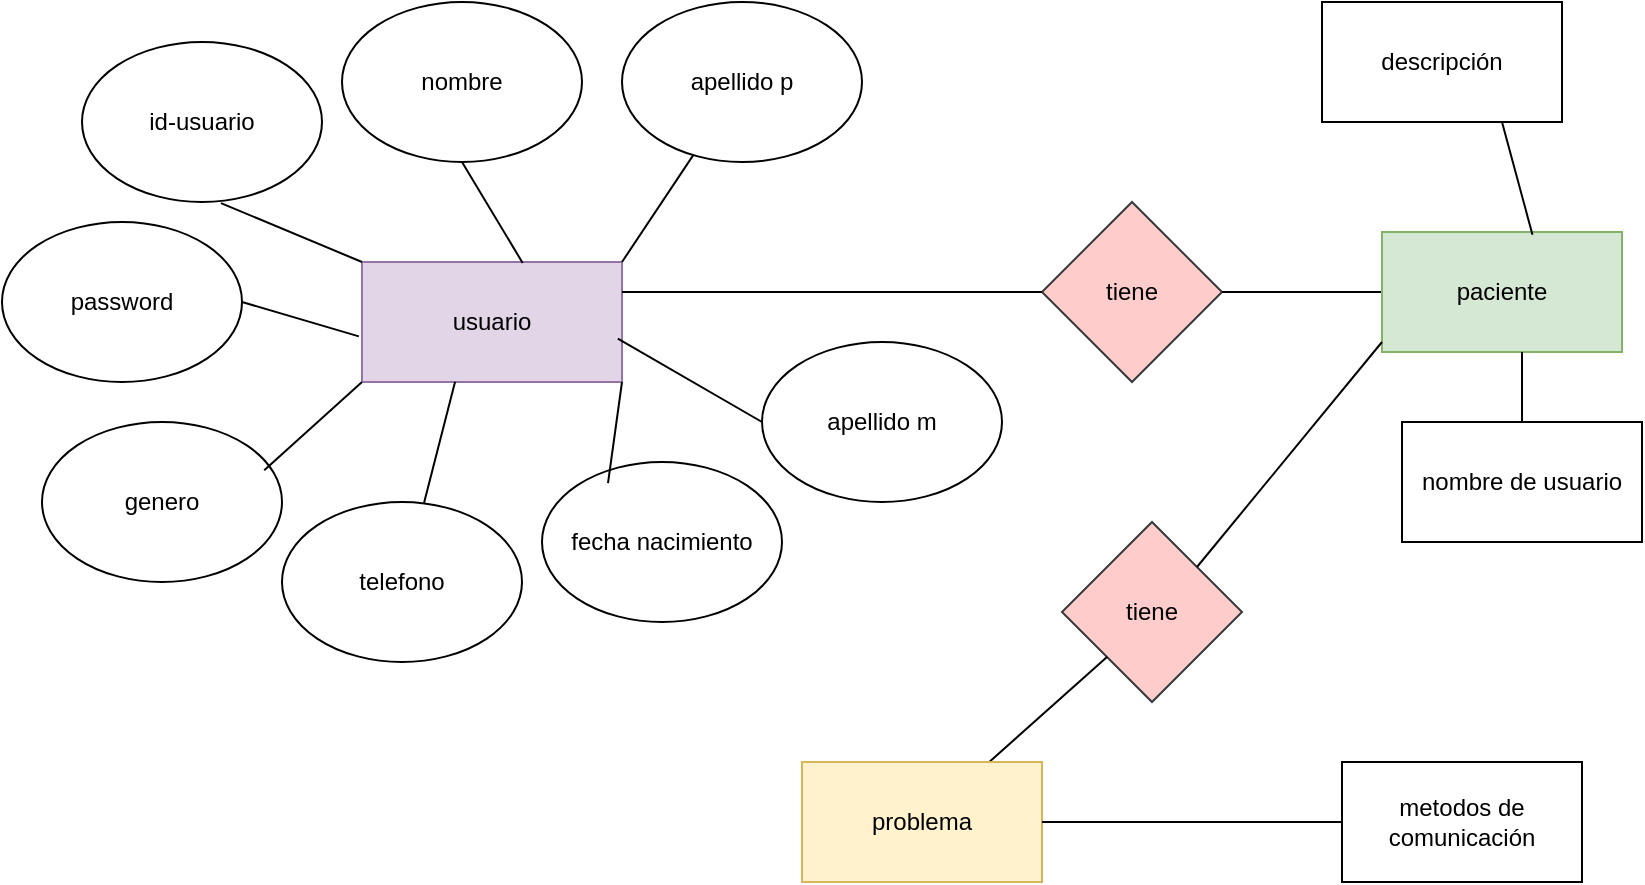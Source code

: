 <mxfile version="24.0.5" type="github">
  <diagram id="R2lEEEUBdFMjLlhIrx00" name="Page-1">
    <mxGraphModel dx="880" dy="460" grid="1" gridSize="10" guides="1" tooltips="1" connect="1" arrows="1" fold="1" page="1" pageScale="1" pageWidth="850" pageHeight="1100" math="0" shadow="0" extFonts="Permanent Marker^https://fonts.googleapis.com/css?family=Permanent+Marker">
      <root>
        <mxCell id="0" />
        <mxCell id="1" parent="0" />
        <mxCell id="g1nRtA0NU_f3aGXsN1He-1" value="usuario" style="rounded=0;whiteSpace=wrap;html=1;fillColor=#e1d5e7;strokeColor=#9673a6;" vertex="1" parent="1">
          <mxGeometry x="180" y="160" width="130" height="60" as="geometry" />
        </mxCell>
        <mxCell id="g1nRtA0NU_f3aGXsN1He-2" value="genero" style="ellipse;whiteSpace=wrap;html=1;" vertex="1" parent="1">
          <mxGeometry x="20" y="240" width="120" height="80" as="geometry" />
        </mxCell>
        <mxCell id="g1nRtA0NU_f3aGXsN1He-3" value="apellido p" style="ellipse;whiteSpace=wrap;html=1;" vertex="1" parent="1">
          <mxGeometry x="310" y="30" width="120" height="80" as="geometry" />
        </mxCell>
        <mxCell id="g1nRtA0NU_f3aGXsN1He-4" value="apellido m" style="ellipse;whiteSpace=wrap;html=1;" vertex="1" parent="1">
          <mxGeometry x="380" y="200" width="120" height="80" as="geometry" />
        </mxCell>
        <mxCell id="g1nRtA0NU_f3aGXsN1He-5" value="nombre" style="ellipse;whiteSpace=wrap;html=1;" vertex="1" parent="1">
          <mxGeometry x="170" y="30" width="120" height="80" as="geometry" />
        </mxCell>
        <mxCell id="g1nRtA0NU_f3aGXsN1He-6" value="telefono" style="ellipse;whiteSpace=wrap;html=1;" vertex="1" parent="1">
          <mxGeometry x="140" y="280" width="120" height="80" as="geometry" />
        </mxCell>
        <mxCell id="g1nRtA0NU_f3aGXsN1He-7" value="fecha nacimiento" style="ellipse;whiteSpace=wrap;html=1;" vertex="1" parent="1">
          <mxGeometry x="270" y="260" width="120" height="80" as="geometry" />
        </mxCell>
        <mxCell id="g1nRtA0NU_f3aGXsN1He-8" value="password" style="ellipse;whiteSpace=wrap;html=1;" vertex="1" parent="1">
          <mxGeometry y="140" width="120" height="80" as="geometry" />
        </mxCell>
        <mxCell id="g1nRtA0NU_f3aGXsN1He-9" value="id-usuario" style="ellipse;whiteSpace=wrap;html=1;" vertex="1" parent="1">
          <mxGeometry x="40" y="50" width="120" height="80" as="geometry" />
        </mxCell>
        <mxCell id="g1nRtA0NU_f3aGXsN1He-13" value="" style="endArrow=none;html=1;rounded=0;exitX=0.984;exitY=0.638;exitDx=0;exitDy=0;exitPerimeter=0;entryX=0;entryY=0.5;entryDx=0;entryDy=0;" edge="1" parent="1" source="g1nRtA0NU_f3aGXsN1He-1" target="g1nRtA0NU_f3aGXsN1He-4">
          <mxGeometry width="50" height="50" relative="1" as="geometry">
            <mxPoint x="305" y="192.62" as="sourcePoint" />
            <mxPoint x="370.427" y="187.386" as="targetPoint" />
          </mxGeometry>
        </mxCell>
        <mxCell id="g1nRtA0NU_f3aGXsN1He-14" value="" style="endArrow=none;html=1;rounded=0;entryX=0.358;entryY=0.997;entryDx=0;entryDy=0;entryPerimeter=0;exitX=0.592;exitY=0.004;exitDx=0;exitDy=0;exitPerimeter=0;" edge="1" parent="1" source="g1nRtA0NU_f3aGXsN1He-6" target="g1nRtA0NU_f3aGXsN1He-1">
          <mxGeometry width="50" height="50" relative="1" as="geometry">
            <mxPoint x="200" y="280" as="sourcePoint" />
            <mxPoint x="250" y="230" as="targetPoint" />
          </mxGeometry>
        </mxCell>
        <mxCell id="g1nRtA0NU_f3aGXsN1He-15" value="" style="endArrow=none;html=1;rounded=0;" edge="1" parent="1" target="g1nRtA0NU_f3aGXsN1He-3">
          <mxGeometry width="50" height="50" relative="1" as="geometry">
            <mxPoint x="310" y="160" as="sourcePoint" />
            <mxPoint x="360" y="110" as="targetPoint" />
          </mxGeometry>
        </mxCell>
        <mxCell id="g1nRtA0NU_f3aGXsN1He-16" value="" style="endArrow=none;html=1;rounded=0;exitX=0.618;exitY=0.008;exitDx=0;exitDy=0;exitPerimeter=0;entryX=0.5;entryY=1;entryDx=0;entryDy=0;" edge="1" parent="1" source="g1nRtA0NU_f3aGXsN1He-1" target="g1nRtA0NU_f3aGXsN1He-5">
          <mxGeometry width="50" height="50" relative="1" as="geometry">
            <mxPoint x="230" y="160" as="sourcePoint" />
            <mxPoint x="280" y="110" as="targetPoint" />
          </mxGeometry>
        </mxCell>
        <mxCell id="g1nRtA0NU_f3aGXsN1He-17" value="" style="endArrow=none;html=1;rounded=0;entryX=0;entryY=1;entryDx=0;entryDy=0;exitX=0.926;exitY=0.302;exitDx=0;exitDy=0;exitPerimeter=0;" edge="1" parent="1" source="g1nRtA0NU_f3aGXsN1He-2" target="g1nRtA0NU_f3aGXsN1He-1">
          <mxGeometry width="50" height="50" relative="1" as="geometry">
            <mxPoint x="130" y="260" as="sourcePoint" />
            <mxPoint x="180" y="210" as="targetPoint" />
          </mxGeometry>
        </mxCell>
        <mxCell id="g1nRtA0NU_f3aGXsN1He-18" value="" style="endArrow=none;html=1;rounded=0;entryX=-0.012;entryY=0.62;entryDx=0;entryDy=0;entryPerimeter=0;" edge="1" parent="1" target="g1nRtA0NU_f3aGXsN1He-1">
          <mxGeometry width="50" height="50" relative="1" as="geometry">
            <mxPoint x="120" y="180" as="sourcePoint" />
            <mxPoint x="170" y="130" as="targetPoint" />
          </mxGeometry>
        </mxCell>
        <mxCell id="g1nRtA0NU_f3aGXsN1He-24" value="" style="endArrow=none;html=1;rounded=0;entryX=1;entryY=1;entryDx=0;entryDy=0;exitX=0.275;exitY=0.132;exitDx=0;exitDy=0;exitPerimeter=0;" edge="1" parent="1" source="g1nRtA0NU_f3aGXsN1He-7" target="g1nRtA0NU_f3aGXsN1He-1">
          <mxGeometry width="50" height="50" relative="1" as="geometry">
            <mxPoint x="320" y="260" as="sourcePoint" />
            <mxPoint x="370" y="210" as="targetPoint" />
          </mxGeometry>
        </mxCell>
        <mxCell id="g1nRtA0NU_f3aGXsN1He-25" value="" style="endArrow=none;html=1;rounded=0;exitX=0;exitY=0;exitDx=0;exitDy=0;entryX=0.579;entryY=1.007;entryDx=0;entryDy=0;entryPerimeter=0;" edge="1" parent="1" source="g1nRtA0NU_f3aGXsN1He-1" target="g1nRtA0NU_f3aGXsN1He-9">
          <mxGeometry width="50" height="50" relative="1" as="geometry">
            <mxPoint x="130" y="160" as="sourcePoint" />
            <mxPoint x="180" y="110" as="targetPoint" />
          </mxGeometry>
        </mxCell>
        <mxCell id="g1nRtA0NU_f3aGXsN1He-26" value="tiene" style="rhombus;whiteSpace=wrap;html=1;fillColor=#ffcccc;strokeColor=#36393d;" vertex="1" parent="1">
          <mxGeometry x="520" y="130" width="90" height="90" as="geometry" />
        </mxCell>
        <mxCell id="g1nRtA0NU_f3aGXsN1He-28" value="" style="endArrow=none;html=1;rounded=0;entryX=0;entryY=0.5;entryDx=0;entryDy=0;exitX=1;exitY=0.25;exitDx=0;exitDy=0;" edge="1" parent="1" source="g1nRtA0NU_f3aGXsN1He-1" target="g1nRtA0NU_f3aGXsN1He-26">
          <mxGeometry width="50" height="50" relative="1" as="geometry">
            <mxPoint x="415" y="180" as="sourcePoint" />
            <mxPoint x="465" y="130" as="targetPoint" />
          </mxGeometry>
        </mxCell>
        <mxCell id="g1nRtA0NU_f3aGXsN1He-31" value="" style="endArrow=none;html=1;rounded=0;exitX=1;exitY=0.5;exitDx=0;exitDy=0;" edge="1" parent="1" source="g1nRtA0NU_f3aGXsN1He-26" target="g1nRtA0NU_f3aGXsN1He-32">
          <mxGeometry width="50" height="50" relative="1" as="geometry">
            <mxPoint x="640" y="170" as="sourcePoint" />
            <mxPoint x="680" y="130" as="targetPoint" />
          </mxGeometry>
        </mxCell>
        <mxCell id="g1nRtA0NU_f3aGXsN1He-32" value="paciente" style="rounded=0;whiteSpace=wrap;html=1;fillColor=#d5e8d4;strokeColor=#82b366;" vertex="1" parent="1">
          <mxGeometry x="690" y="145" width="120" height="60" as="geometry" />
        </mxCell>
        <mxCell id="g1nRtA0NU_f3aGXsN1He-33" value="descripción" style="rounded=0;whiteSpace=wrap;html=1;" vertex="1" parent="1">
          <mxGeometry x="660" y="30" width="120" height="60" as="geometry" />
        </mxCell>
        <mxCell id="g1nRtA0NU_f3aGXsN1He-34" value="nombre de usuario" style="rounded=0;whiteSpace=wrap;html=1;" vertex="1" parent="1">
          <mxGeometry x="700" y="240" width="120" height="60" as="geometry" />
        </mxCell>
        <mxCell id="g1nRtA0NU_f3aGXsN1He-35" value="" style="endArrow=none;html=1;rounded=0;exitX=0.627;exitY=0.023;exitDx=0;exitDy=0;exitPerimeter=0;entryX=0.75;entryY=1;entryDx=0;entryDy=0;" edge="1" parent="1" source="g1nRtA0NU_f3aGXsN1He-32" target="g1nRtA0NU_f3aGXsN1He-33">
          <mxGeometry width="50" height="50" relative="1" as="geometry">
            <mxPoint x="700" y="145" as="sourcePoint" />
            <mxPoint x="750" y="95" as="targetPoint" />
          </mxGeometry>
        </mxCell>
        <mxCell id="g1nRtA0NU_f3aGXsN1He-36" value="" style="endArrow=none;html=1;rounded=0;exitX=0.5;exitY=0;exitDx=0;exitDy=0;" edge="1" parent="1" source="g1nRtA0NU_f3aGXsN1He-34">
          <mxGeometry width="50" height="50" relative="1" as="geometry">
            <mxPoint x="710" y="255" as="sourcePoint" />
            <mxPoint x="760" y="205" as="targetPoint" />
          </mxGeometry>
        </mxCell>
        <mxCell id="g1nRtA0NU_f3aGXsN1He-37" value="tiene" style="rhombus;whiteSpace=wrap;html=1;fillColor=#ffcccc;strokeColor=#36393d;" vertex="1" parent="1">
          <mxGeometry x="530" y="290" width="90" height="90" as="geometry" />
        </mxCell>
        <mxCell id="g1nRtA0NU_f3aGXsN1He-38" value="" style="endArrow=none;html=1;rounded=0;exitX=1;exitY=0;exitDx=0;exitDy=0;" edge="1" parent="1" source="g1nRtA0NU_f3aGXsN1He-37">
          <mxGeometry width="50" height="50" relative="1" as="geometry">
            <mxPoint x="640" y="250" as="sourcePoint" />
            <mxPoint x="690" y="200" as="targetPoint" />
            <Array as="points">
              <mxPoint x="690" y="200" />
            </Array>
          </mxGeometry>
        </mxCell>
        <mxCell id="g1nRtA0NU_f3aGXsN1He-39" value="" style="endArrow=none;html=1;rounded=0;exitX=0;exitY=1;exitDx=0;exitDy=0;" edge="1" parent="1" source="g1nRtA0NU_f3aGXsN1He-37" target="g1nRtA0NU_f3aGXsN1He-40">
          <mxGeometry width="50" height="50" relative="1" as="geometry">
            <mxPoint x="500" y="400" as="sourcePoint" />
            <mxPoint x="550" y="350" as="targetPoint" />
          </mxGeometry>
        </mxCell>
        <mxCell id="g1nRtA0NU_f3aGXsN1He-40" value="problema" style="rounded=0;whiteSpace=wrap;html=1;fillColor=#fff2cc;strokeColor=#d6b656;" vertex="1" parent="1">
          <mxGeometry x="400" y="410" width="120" height="60" as="geometry" />
        </mxCell>
        <mxCell id="g1nRtA0NU_f3aGXsN1He-41" value="metodos de comunicación" style="rounded=0;whiteSpace=wrap;html=1;" vertex="1" parent="1">
          <mxGeometry x="670" y="410" width="120" height="60" as="geometry" />
        </mxCell>
        <mxCell id="g1nRtA0NU_f3aGXsN1He-42" value="" style="endArrow=none;html=1;rounded=0;exitX=1;exitY=0.5;exitDx=0;exitDy=0;entryX=0;entryY=0.5;entryDx=0;entryDy=0;" edge="1" parent="1" source="g1nRtA0NU_f3aGXsN1He-40" target="g1nRtA0NU_f3aGXsN1He-41">
          <mxGeometry width="50" height="50" relative="1" as="geometry">
            <mxPoint x="520" y="450" as="sourcePoint" />
            <mxPoint x="590" y="440" as="targetPoint" />
          </mxGeometry>
        </mxCell>
      </root>
    </mxGraphModel>
  </diagram>
</mxfile>
